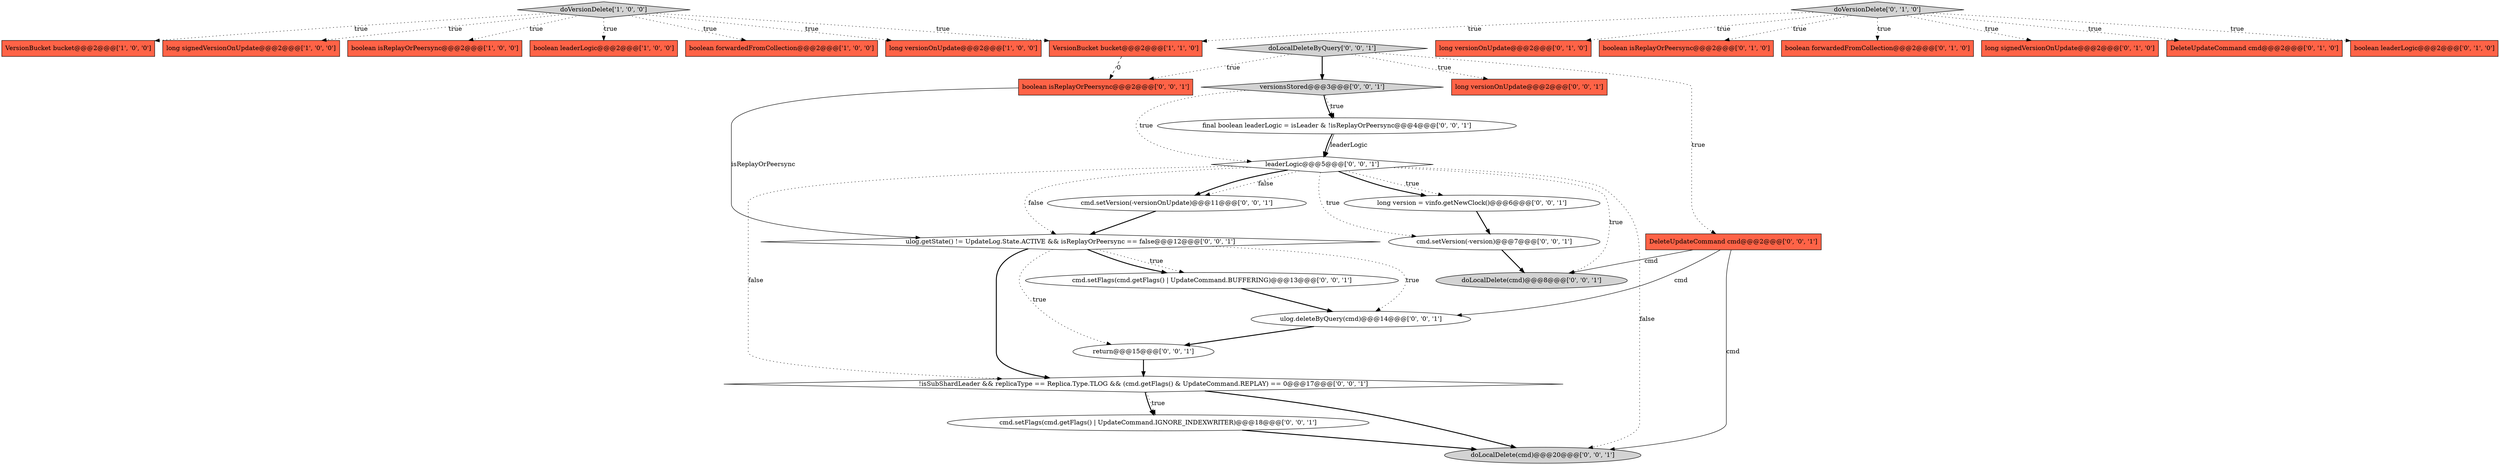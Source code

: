 digraph {
6 [style = filled, label = "VersionBucket bucket@@@2@@@['1', '0', '0']", fillcolor = tomato, shape = box image = "AAA0AAABBB1BBB"];
22 [style = filled, label = "long version = vinfo.getNewClock()@@@6@@@['0', '0', '1']", fillcolor = white, shape = ellipse image = "AAA0AAABBB3BBB"];
9 [style = filled, label = "long versionOnUpdate@@@2@@@['0', '1', '0']", fillcolor = tomato, shape = box image = "AAA0AAABBB2BBB"];
19 [style = filled, label = "final boolean leaderLogic = isLeader & !isReplayOrPeersync@@@4@@@['0', '0', '1']", fillcolor = white, shape = ellipse image = "AAA0AAABBB3BBB"];
16 [style = filled, label = "cmd.setVersion(-versionOnUpdate)@@@11@@@['0', '0', '1']", fillcolor = white, shape = ellipse image = "AAA0AAABBB3BBB"];
14 [style = filled, label = "doVersionDelete['0', '1', '0']", fillcolor = lightgray, shape = diamond image = "AAA0AAABBB2BBB"];
12 [style = filled, label = "boolean isReplayOrPeersync@@@2@@@['0', '1', '0']", fillcolor = tomato, shape = box image = "AAA0AAABBB2BBB"];
21 [style = filled, label = "cmd.setVersion(-version)@@@7@@@['0', '0', '1']", fillcolor = white, shape = ellipse image = "AAA0AAABBB3BBB"];
13 [style = filled, label = "boolean forwardedFromCollection@@@2@@@['0', '1', '0']", fillcolor = tomato, shape = box image = "AAA0AAABBB2BBB"];
30 [style = filled, label = "cmd.setFlags(cmd.getFlags() | UpdateCommand.BUFFERING)@@@13@@@['0', '0', '1']", fillcolor = white, shape = ellipse image = "AAA0AAABBB3BBB"];
20 [style = filled, label = "DeleteUpdateCommand cmd@@@2@@@['0', '0', '1']", fillcolor = tomato, shape = box image = "AAA0AAABBB3BBB"];
4 [style = filled, label = "long signedVersionOnUpdate@@@2@@@['1', '0', '0']", fillcolor = tomato, shape = box image = "AAA0AAABBB1BBB"];
10 [style = filled, label = "long signedVersionOnUpdate@@@2@@@['0', '1', '0']", fillcolor = tomato, shape = box image = "AAA0AAABBB2BBB"];
2 [style = filled, label = "doVersionDelete['1', '0', '0']", fillcolor = lightgray, shape = diamond image = "AAA0AAABBB1BBB"];
29 [style = filled, label = "doLocalDeleteByQuery['0', '0', '1']", fillcolor = lightgray, shape = diamond image = "AAA0AAABBB3BBB"];
17 [style = filled, label = "leaderLogic@@@5@@@['0', '0', '1']", fillcolor = white, shape = diamond image = "AAA0AAABBB3BBB"];
11 [style = filled, label = "DeleteUpdateCommand cmd@@@2@@@['0', '1', '0']", fillcolor = tomato, shape = box image = "AAA0AAABBB2BBB"];
25 [style = filled, label = "boolean isReplayOrPeersync@@@2@@@['0', '0', '1']", fillcolor = tomato, shape = box image = "AAA0AAABBB3BBB"];
7 [style = filled, label = "VersionBucket bucket@@@2@@@['1', '1', '0']", fillcolor = tomato, shape = box image = "AAA0AAABBB1BBB"];
32 [style = filled, label = "ulog.getState() != UpdateLog.State.ACTIVE && isReplayOrPeersync == false@@@12@@@['0', '0', '1']", fillcolor = white, shape = diamond image = "AAA0AAABBB3BBB"];
26 [style = filled, label = "versionsStored@@@3@@@['0', '0', '1']", fillcolor = lightgray, shape = diamond image = "AAA0AAABBB3BBB"];
3 [style = filled, label = "boolean isReplayOrPeersync@@@2@@@['1', '0', '0']", fillcolor = tomato, shape = box image = "AAA0AAABBB1BBB"];
5 [style = filled, label = "boolean leaderLogic@@@2@@@['1', '0', '0']", fillcolor = tomato, shape = box image = "AAA0AAABBB1BBB"];
28 [style = filled, label = "!isSubShardLeader && replicaType == Replica.Type.TLOG && (cmd.getFlags() & UpdateCommand.REPLAY) == 0@@@17@@@['0', '0', '1']", fillcolor = white, shape = diamond image = "AAA0AAABBB3BBB"];
31 [style = filled, label = "cmd.setFlags(cmd.getFlags() | UpdateCommand.IGNORE_INDEXWRITER)@@@18@@@['0', '0', '1']", fillcolor = white, shape = ellipse image = "AAA0AAABBB3BBB"];
8 [style = filled, label = "boolean leaderLogic@@@2@@@['0', '1', '0']", fillcolor = tomato, shape = box image = "AAA0AAABBB2BBB"];
0 [style = filled, label = "boolean forwardedFromCollection@@@2@@@['1', '0', '0']", fillcolor = tomato, shape = box image = "AAA0AAABBB1BBB"];
23 [style = filled, label = "ulog.deleteByQuery(cmd)@@@14@@@['0', '0', '1']", fillcolor = white, shape = ellipse image = "AAA0AAABBB3BBB"];
1 [style = filled, label = "long versionOnUpdate@@@2@@@['1', '0', '0']", fillcolor = tomato, shape = box image = "AAA0AAABBB1BBB"];
24 [style = filled, label = "long versionOnUpdate@@@2@@@['0', '0', '1']", fillcolor = tomato, shape = box image = "AAA0AAABBB3BBB"];
27 [style = filled, label = "return@@@15@@@['0', '0', '1']", fillcolor = white, shape = ellipse image = "AAA0AAABBB3BBB"];
15 [style = filled, label = "doLocalDelete(cmd)@@@8@@@['0', '0', '1']", fillcolor = lightgray, shape = ellipse image = "AAA0AAABBB3BBB"];
18 [style = filled, label = "doLocalDelete(cmd)@@@20@@@['0', '0', '1']", fillcolor = lightgray, shape = ellipse image = "AAA0AAABBB3BBB"];
28->31 [style = bold, label=""];
19->17 [style = solid, label="leaderLogic"];
29->24 [style = dotted, label="true"];
2->3 [style = dotted, label="true"];
2->4 [style = dotted, label="true"];
21->15 [style = bold, label=""];
28->31 [style = dotted, label="true"];
27->28 [style = bold, label=""];
17->18 [style = dotted, label="false"];
2->5 [style = dotted, label="true"];
32->23 [style = dotted, label="true"];
14->8 [style = dotted, label="true"];
2->6 [style = dotted, label="true"];
32->30 [style = dotted, label="true"];
31->18 [style = bold, label=""];
25->32 [style = solid, label="isReplayOrPeersync"];
14->7 [style = dotted, label="true"];
7->25 [style = dashed, label="0"];
14->12 [style = dotted, label="true"];
32->27 [style = dotted, label="true"];
26->19 [style = bold, label=""];
2->1 [style = dotted, label="true"];
17->15 [style = dotted, label="true"];
20->15 [style = solid, label="cmd"];
14->13 [style = dotted, label="true"];
32->28 [style = bold, label=""];
19->17 [style = bold, label=""];
30->23 [style = bold, label=""];
17->16 [style = dotted, label="false"];
17->32 [style = dotted, label="false"];
17->28 [style = dotted, label="false"];
28->18 [style = bold, label=""];
14->10 [style = dotted, label="true"];
20->18 [style = solid, label="cmd"];
20->23 [style = solid, label="cmd"];
17->21 [style = dotted, label="true"];
26->19 [style = dotted, label="true"];
17->22 [style = dotted, label="true"];
17->22 [style = bold, label=""];
2->0 [style = dotted, label="true"];
14->11 [style = dotted, label="true"];
29->25 [style = dotted, label="true"];
22->21 [style = bold, label=""];
32->30 [style = bold, label=""];
17->16 [style = bold, label=""];
26->17 [style = dotted, label="true"];
29->20 [style = dotted, label="true"];
2->7 [style = dotted, label="true"];
16->32 [style = bold, label=""];
23->27 [style = bold, label=""];
29->26 [style = bold, label=""];
14->9 [style = dotted, label="true"];
}
